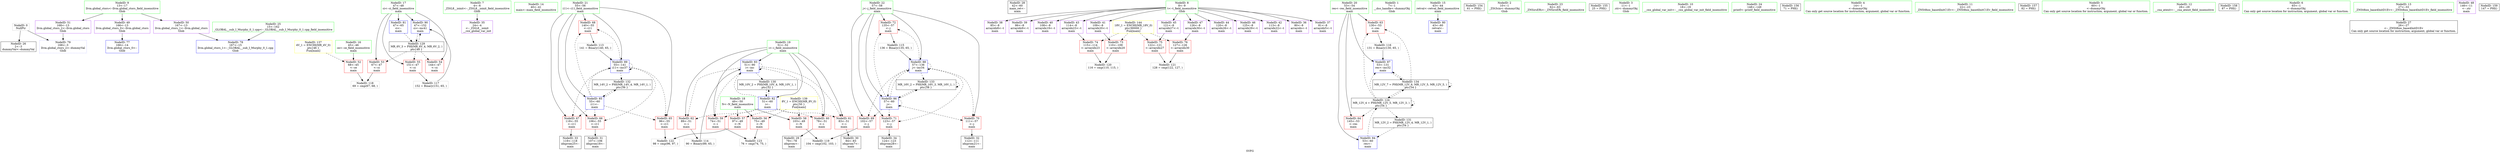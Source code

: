 digraph "SVFG" {
	label="SVFG";

	Node0x55a6f33ad160 [shape=record,color=grey,label="{NodeID: 0\nNullPtr}"];
	Node0x55a6f33ad160 -> Node0x55a6f33c29f0[style=solid];
	Node0x55a6f33ad160 -> Node0x55a6f33c6670[style=solid];
	Node0x55a6f33c6f90 [shape=record,color=blue,label="{NodeID: 90\n47\<--152\nci\<--inc41\nmain\n}"];
	Node0x55a6f33c6f90 -> Node0x55a6f33cf090[style=dashed];
	Node0x55a6f33addb0 [shape=record,color=green,label="{NodeID: 7\n4\<--6\n_ZStL8__ioinit\<--_ZStL8__ioinit_field_insensitive\nGlob }"];
	Node0x55a6f33addb0 -> Node0x55a6f33c31a0[style=solid];
	Node0x55a6f33c21b0 [shape=record,color=green,label="{NodeID: 14\n40\<--41\nmain\<--main_field_insensitive\n}"];
	Node0x55a6f33c25e0 [shape=record,color=green,label="{NodeID: 21\n55\<--56\ni11\<--i11_field_insensitive\nmain\n}"];
	Node0x55a6f33c25e0 -> Node0x55a6f33c5ab0[style=solid];
	Node0x55a6f33c25e0 -> Node0x55a6f33c5b80[style=solid];
	Node0x55a6f33c25e0 -> Node0x55a6f33c5c50[style=solid];
	Node0x55a6f33c25e0 -> Node0x55a6f33c5d20[style=solid];
	Node0x55a6f33c25e0 -> Node0x55a6f33c6b80[style=solid];
	Node0x55a6f33c25e0 -> Node0x55a6f33c6ec0[style=solid];
	Node0x55a6f33c2bf0 [shape=record,color=black,label="{NodeID: 28\n42\<--60\nmain_ret\<--\nmain\n}"];
	Node0x55a6f33c9030 [shape=record,color=grey,label="{NodeID: 118\n69 = cmp(67, 68, )\n}"];
	Node0x55a6f33c31a0 [shape=record,color=purple,label="{NodeID: 35\n24\<--4\n\<--_ZStL8__ioinit\n__cxx_global_var_init\n}"];
	Node0x55a6f33c3750 [shape=record,color=purple,label="{NodeID: 42\n113\<--8\narrayidx22\<--t\nmain\n}"];
	Node0x55a6f33cff90 [shape=record,color=black,label="{NodeID: 132\nMR_14V_2 = PHI(MR_14V_4, MR_14V_1, )\npts\{56 \}\n}"];
	Node0x55a6f33cff90 -> Node0x55a6f33c6b80[style=dashed];
	Node0x55a6f33c4d20 [shape=record,color=purple,label="{NodeID: 49\n166\<--13\nllvm.global_ctors_0\<--llvm.global_ctors\nGlob }"];
	Node0x55a6f33c4d20 -> Node0x55a6f33c6470[style=solid];
	Node0x55a6f33d2070 [shape=record,color=yellow,style=double,label="{NodeID: 139\n8V_1 = ENCHI(MR_8V_0)\npts\{50 \}\nFun[main]}"];
	Node0x55a6f33d2070 -> Node0x55a6f33c5360[style=dashed];
	Node0x55a6f33d2070 -> Node0x55a6f33c5430[style=dashed];
	Node0x55a6f33d2070 -> Node0x55a6f33c5500[style=dashed];
	Node0x55a6f33c5360 [shape=record,color=red,label="{NodeID: 56\n75\<--49\n\<--N\nmain\n}"];
	Node0x55a6f33c5360 -> Node0x55a6f33c97b0[style=solid];
	Node0x55a6f33c5910 [shape=record,color=red,label="{NodeID: 63\n130\<--53\n\<--res\nmain\n}"];
	Node0x55a6f33c5910 -> Node0x55a6f33c8d30[style=solid];
	Node0x55a6f33c5ec0 [shape=record,color=red,label="{NodeID: 70\n111\<--57\n\<--j\nmain\n}"];
	Node0x55a6f33c5ec0 -> Node0x55a6f33c2f30[style=solid];
	Node0x55a6f33c6470 [shape=record,color=blue,label="{NodeID: 77\n166\<--14\nllvm.global_ctors_0\<--\nGlob }"];
	Node0x55a6f33c6ab0 [shape=record,color=blue,label="{NodeID: 84\n53\<--60\nres\<--\nmain\n}"];
	Node0x55a6f33c6ab0 -> Node0x55a6f33cd790[style=dashed];
	Node0x55a6f33ac270 [shape=record,color=green,label="{NodeID: 1\n7\<--1\n__dso_handle\<--dummyObj\nGlob }"];
	Node0x55a6f33ade40 [shape=record,color=green,label="{NodeID: 8\n8\<--9\nt\<--t_field_insensitive\nGlob }"];
	Node0x55a6f33ade40 -> Node0x55a6f33c3270[style=solid];
	Node0x55a6f33ade40 -> Node0x55a6f33c3340[style=solid];
	Node0x55a6f33ade40 -> Node0x55a6f33c3410[style=solid];
	Node0x55a6f33ade40 -> Node0x55a6f33c34e0[style=solid];
	Node0x55a6f33ade40 -> Node0x55a6f33c35b0[style=solid];
	Node0x55a6f33ade40 -> Node0x55a6f33c3680[style=solid];
	Node0x55a6f33ade40 -> Node0x55a6f33c3750[style=solid];
	Node0x55a6f33ade40 -> Node0x55a6f33c3820[style=solid];
	Node0x55a6f33ade40 -> Node0x55a6f33c38f0[style=solid];
	Node0x55a6f33ade40 -> Node0x55a6f33c39c0[style=solid];
	Node0x55a6f33ade40 -> Node0x55a6f33c3a90[style=solid];
	Node0x55a6f33ade40 -> Node0x55a6f33c3b60[style=solid];
	Node0x55a6f33c2240 [shape=record,color=green,label="{NodeID: 15\n43\<--44\nretval\<--retval_field_insensitive\nmain\n}"];
	Node0x55a6f33c2240 -> Node0x55a6f33c6770[style=solid];
	Node0x55a6f33c26b0 [shape=record,color=green,label="{NodeID: 22\n57\<--58\nj\<--j_field_insensitive\nmain\n}"];
	Node0x55a6f33c26b0 -> Node0x55a6f33c5df0[style=solid];
	Node0x55a6f33c26b0 -> Node0x55a6f33c5ec0[style=solid];
	Node0x55a6f33c26b0 -> Node0x55a6f33c5f90[style=solid];
	Node0x55a6f33c26b0 -> Node0x55a6f33c6060[style=solid];
	Node0x55a6f33c26b0 -> Node0x55a6f33c6c50[style=solid];
	Node0x55a6f33c26b0 -> Node0x55a6f33c6df0[style=solid];
	Node0x55a6f33c2cc0 [shape=record,color=black,label="{NodeID: 29\n79\<--78\nidxprom\<--\nmain\n}"];
	Node0x55a6f33c91b0 [shape=record,color=grey,label="{NodeID: 119\n104 = cmp(102, 103, )\n}"];
	Node0x55a6f33c3270 [shape=record,color=purple,label="{NodeID: 36\n80\<--8\narrayidx\<--t\nmain\n}"];
	Node0x55a6f33c3820 [shape=record,color=purple,label="{NodeID: 43\n114\<--8\narrayidx23\<--t\nmain\n}"];
	Node0x55a6f33c3820 -> Node0x55a6f33c6200[style=solid];
	Node0x55a6f33d0490 [shape=record,color=black,label="{NodeID: 133\nMR_16V_2 = PHI(MR_16V_3, MR_16V_1, )\npts\{58 \}\n}"];
	Node0x55a6f33d0490 -> Node0x55a6f33c6c50[style=dashed];
	Node0x55a6f33d0490 -> Node0x55a6f33d0490[style=dashed];
	Node0x55a6f33c4e20 [shape=record,color=purple,label="{NodeID: 50\n167\<--13\nllvm.global_ctors_1\<--llvm.global_ctors\nGlob }"];
	Node0x55a6f33c4e20 -> Node0x55a6f33c6570[style=solid];
	Node0x55a6f33c5430 [shape=record,color=red,label="{NodeID: 57\n97\<--49\n\<--N\nmain\n}"];
	Node0x55a6f33c5430 -> Node0x55a6f33c9630[style=solid];
	Node0x55a6f33c59e0 [shape=record,color=red,label="{NodeID: 64\n145\<--53\n\<--res\nmain\n}"];
	Node0x55a6f323b150 [shape=record,color=black,label="{NodeID: 154\n61 = PHI()\n}"];
	Node0x55a6f33c5f90 [shape=record,color=red,label="{NodeID: 71\n123\<--57\n\<--j\nmain\n}"];
	Node0x55a6f33c5f90 -> Node0x55a6f33c30d0[style=solid];
	Node0x55a6f33c6570 [shape=record,color=blue,label="{NodeID: 78\n167\<--15\nllvm.global_ctors_1\<--_GLOBAL__sub_I_Murphy_0_1.cpp\nGlob }"];
	Node0x55a6f33c6b80 [shape=record,color=blue,label="{NodeID: 85\n55\<--60\ni11\<--\nmain\n}"];
	Node0x55a6f33c6b80 -> Node0x55a6f33c5ab0[style=dashed];
	Node0x55a6f33c6b80 -> Node0x55a6f33c5b80[style=dashed];
	Node0x55a6f33c6b80 -> Node0x55a6f33c5c50[style=dashed];
	Node0x55a6f33c6b80 -> Node0x55a6f33c5d20[style=dashed];
	Node0x55a6f33c6b80 -> Node0x55a6f33c6ec0[style=dashed];
	Node0x55a6f33c6b80 -> Node0x55a6f33cff90[style=dashed];
	Node0x55a6f33ad480 [shape=record,color=green,label="{NodeID: 2\n10\<--1\n_ZSt3cin\<--dummyObj\nGlob }"];
	Node0x55a6f33aded0 [shape=record,color=green,label="{NodeID: 9\n13\<--17\nllvm.global_ctors\<--llvm.global_ctors_field_insensitive\nGlob }"];
	Node0x55a6f33aded0 -> Node0x55a6f33c4d20[style=solid];
	Node0x55a6f33aded0 -> Node0x55a6f33c4e20[style=solid];
	Node0x55a6f33aded0 -> Node0x55a6f33c4f20[style=solid];
	Node0x55a6f33c22d0 [shape=record,color=green,label="{NodeID: 16\n45\<--46\nce\<--ce_field_insensitive\nmain\n}"];
	Node0x55a6f33c22d0 -> Node0x55a6f33c5020[style=solid];
	Node0x55a6f33c2780 [shape=record,color=green,label="{NodeID: 23\n62\<--63\n_ZNSirsERi\<--_ZNSirsERi_field_insensitive\n}"];
	Node0x55a6f33c88f0 [shape=record,color=grey,label="{NodeID: 113\n141 = Binary(140, 65, )\n}"];
	Node0x55a6f33c88f0 -> Node0x55a6f33c6ec0[style=solid];
	Node0x55a6f33c2d90 [shape=record,color=black,label="{NodeID: 30\n84\<--83\nidxprom7\<--\nmain\n}"];
	Node0x55a6f33c9330 [shape=record,color=grey,label="{NodeID: 120\n116 = cmp(110, 115, )\n}"];
	Node0x55a6f33c3340 [shape=record,color=purple,label="{NodeID: 37\n81\<--8\narrayidx5\<--t\nmain\n}"];
	Node0x55a6f33c38f0 [shape=record,color=purple,label="{NodeID: 44\n120\<--8\narrayidx26\<--t\nmain\n}"];
	Node0x55a6f33d0990 [shape=record,color=black,label="{NodeID: 134\nMR_12V_7 = PHI(MR_12V_6, MR_12V_5, MR_12V_5, )\npts\{54 \}\n}"];
	Node0x55a6f33d0990 -> Node0x55a6f33c5910[style=dashed];
	Node0x55a6f33d0990 -> Node0x55a6f33c6d20[style=dashed];
	Node0x55a6f33d0990 -> Node0x55a6f33cd790[style=dashed];
	Node0x55a6f33d0990 -> Node0x55a6f33d0990[style=dashed];
	Node0x55a6f33c4f20 [shape=record,color=purple,label="{NodeID: 51\n168\<--13\nllvm.global_ctors_2\<--llvm.global_ctors\nGlob }"];
	Node0x55a6f33c4f20 -> Node0x55a6f33c6670[style=solid];
	Node0x55a6f33c5500 [shape=record,color=red,label="{NodeID: 58\n103\<--49\n\<--N\nmain\n}"];
	Node0x55a6f33c5500 -> Node0x55a6f33c91b0[style=solid];
	Node0x55a6f33c5ab0 [shape=record,color=red,label="{NodeID: 65\n96\<--55\n\<--i11\nmain\n}"];
	Node0x55a6f33c5ab0 -> Node0x55a6f33c9630[style=solid];
	Node0x55a6f33d8b10 [shape=record,color=black,label="{NodeID: 155\n25 = PHI()\n}"];
	Node0x55a6f33c6060 [shape=record,color=red,label="{NodeID: 72\n135\<--57\n\<--j\nmain\n}"];
	Node0x55a6f33c6060 -> Node0x55a6f33c8bb0[style=solid];
	Node0x55a6f33c6670 [shape=record,color=blue, style = dotted,label="{NodeID: 79\n168\<--3\nllvm.global_ctors_2\<--dummyVal\nGlob }"];
	Node0x55a6f33c6c50 [shape=record,color=blue,label="{NodeID: 86\n57\<--60\nj\<--\nmain\n}"];
	Node0x55a6f33c6c50 -> Node0x55a6f33c5df0[style=dashed];
	Node0x55a6f33c6c50 -> Node0x55a6f33c5ec0[style=dashed];
	Node0x55a6f33c6c50 -> Node0x55a6f33c5f90[style=dashed];
	Node0x55a6f33c6c50 -> Node0x55a6f33c6060[style=dashed];
	Node0x55a6f33c6c50 -> Node0x55a6f33c6c50[style=dashed];
	Node0x55a6f33c6c50 -> Node0x55a6f33c6df0[style=dashed];
	Node0x55a6f33c6c50 -> Node0x55a6f33d0490[style=dashed];
	Node0x55a6f33ae6e0 [shape=record,color=green,label="{NodeID: 3\n11\<--1\n.str\<--dummyObj\nGlob }"];
	Node0x55a6f33ae840 [shape=record,color=green,label="{NodeID: 10\n18\<--19\n__cxx_global_var_init\<--__cxx_global_var_init_field_insensitive\n}"];
	Node0x55a6f33c2360 [shape=record,color=green,label="{NodeID: 17\n47\<--48\nci\<--ci_field_insensitive\nmain\n}"];
	Node0x55a6f33c2360 -> Node0x55a6f33c50f0[style=solid];
	Node0x55a6f33c2360 -> Node0x55a6f33c51c0[style=solid];
	Node0x55a6f33c2360 -> Node0x55a6f33c5290[style=solid];
	Node0x55a6f33c2360 -> Node0x55a6f33c6840[style=solid];
	Node0x55a6f33c2360 -> Node0x55a6f33c6f90[style=solid];
	Node0x55a6f33c2850 [shape=record,color=green,label="{NodeID: 24\n148\<--149\nprintf\<--printf_field_insensitive\n}"];
	Node0x55a6f33c8a30 [shape=record,color=grey,label="{NodeID: 114\n90 = Binary(89, 65, )\n}"];
	Node0x55a6f33c8a30 -> Node0x55a6f33c69e0[style=solid];
	Node0x55a6f33c2e60 [shape=record,color=black,label="{NodeID: 31\n107\<--106\nidxprom18\<--\nmain\n}"];
	Node0x55a6f33c94b0 [shape=record,color=grey,label="{NodeID: 121\n128 = cmp(122, 127, )\n}"];
	Node0x55a6f33c3410 [shape=record,color=purple,label="{NodeID: 38\n85\<--8\narrayidx8\<--t\nmain\n}"];
	Node0x55a6f33c39c0 [shape=record,color=purple,label="{NodeID: 45\n121\<--8\narrayidx27\<--t\nmain\n}"];
	Node0x55a6f33c39c0 -> Node0x55a6f33c62d0[style=solid];
	Node0x55a6f33c5020 [shape=record,color=red,label="{NodeID: 52\n68\<--45\n\<--ce\nmain\n}"];
	Node0x55a6f33c5020 -> Node0x55a6f33c9030[style=solid];
	Node0x55a6f33c55d0 [shape=record,color=red,label="{NodeID: 59\n74\<--51\n\<--i\nmain\n}"];
	Node0x55a6f33c55d0 -> Node0x55a6f33c97b0[style=solid];
	Node0x55a6f33c5b80 [shape=record,color=red,label="{NodeID: 66\n106\<--55\n\<--i11\nmain\n}"];
	Node0x55a6f33c5b80 -> Node0x55a6f33c2e60[style=solid];
	Node0x55a6f33d8c10 [shape=record,color=black,label="{NodeID: 156\n71 = PHI()\n}"];
	Node0x55a6f33c6130 [shape=record,color=red,label="{NodeID: 73\n110\<--109\n\<--arrayidx20\nmain\n}"];
	Node0x55a6f33c6130 -> Node0x55a6f33c9330[style=solid];
	Node0x55a6f33c6770 [shape=record,color=blue,label="{NodeID: 80\n43\<--60\nretval\<--\nmain\n}"];
	Node0x55a6f33c6d20 [shape=record,color=blue,label="{NodeID: 87\n53\<--131\nres\<--inc32\nmain\n}"];
	Node0x55a6f33c6d20 -> Node0x55a6f33d0990[style=dashed];
	Node0x55a6f33ad7f0 [shape=record,color=green,label="{NodeID: 4\n14\<--1\n\<--dummyObj\nCan only get source location for instruction, argument, global var or function.}"];
	Node0x55a6f33ae910 [shape=record,color=green,label="{NodeID: 11\n22\<--23\n_ZNSt8ios_base4InitC1Ev\<--_ZNSt8ios_base4InitC1Ev_field_insensitive\n}"];
	Node0x55a6f33c23f0 [shape=record,color=green,label="{NodeID: 18\n49\<--50\nN\<--N_field_insensitive\nmain\n}"];
	Node0x55a6f33c23f0 -> Node0x55a6f33c5360[style=solid];
	Node0x55a6f33c23f0 -> Node0x55a6f33c5430[style=solid];
	Node0x55a6f33c23f0 -> Node0x55a6f33c5500[style=solid];
	Node0x55a6f33c2920 [shape=record,color=green,label="{NodeID: 25\n15\<--162\n_GLOBAL__sub_I_Murphy_0_1.cpp\<--_GLOBAL__sub_I_Murphy_0_1.cpp_field_insensitive\n}"];
	Node0x55a6f33c2920 -> Node0x55a6f33c6570[style=solid];
	Node0x55a6f33c8bb0 [shape=record,color=grey,label="{NodeID: 115\n136 = Binary(135, 65, )\n}"];
	Node0x55a6f33c8bb0 -> Node0x55a6f33c6df0[style=solid];
	Node0x55a6f33c2f30 [shape=record,color=black,label="{NodeID: 32\n112\<--111\nidxprom21\<--\nmain\n}"];
	Node0x55a6f33c9630 [shape=record,color=grey,label="{NodeID: 122\n98 = cmp(96, 97, )\n}"];
	Node0x55a6f33c34e0 [shape=record,color=purple,label="{NodeID: 39\n86\<--8\narrayidx9\<--t\nmain\n}"];
	Node0x55a6f33cf090 [shape=record,color=black,label="{NodeID: 129\nMR_6V_3 = PHI(MR_6V_4, MR_6V_2, )\npts\{48 \}\n}"];
	Node0x55a6f33cf090 -> Node0x55a6f33c50f0[style=dashed];
	Node0x55a6f33cf090 -> Node0x55a6f33c51c0[style=dashed];
	Node0x55a6f33cf090 -> Node0x55a6f33c5290[style=dashed];
	Node0x55a6f33cf090 -> Node0x55a6f33c6f90[style=dashed];
	Node0x55a6f33c3a90 [shape=record,color=purple,label="{NodeID: 46\n125\<--8\narrayidx29\<--t\nmain\n}"];
	Node0x55a6f33c50f0 [shape=record,color=red,label="{NodeID: 53\n67\<--47\n\<--ci\nmain\n}"];
	Node0x55a6f33c50f0 -> Node0x55a6f33c9030[style=solid];
	Node0x55a6f33c56a0 [shape=record,color=red,label="{NodeID: 60\n78\<--51\n\<--i\nmain\n}"];
	Node0x55a6f33c56a0 -> Node0x55a6f33c2cc0[style=solid];
	Node0x55a6f33c5c50 [shape=record,color=red,label="{NodeID: 67\n118\<--55\n\<--i11\nmain\n}"];
	Node0x55a6f33c5c50 -> Node0x55a6f33c3000[style=solid];
	Node0x55a6f33d8d10 [shape=record,color=black,label="{NodeID: 157\n82 = PHI()\n}"];
	Node0x55a6f33c6200 [shape=record,color=red,label="{NodeID: 74\n115\<--114\n\<--arrayidx23\nmain\n}"];
	Node0x55a6f33c6200 -> Node0x55a6f33c9330[style=solid];
	Node0x55a6f33c6840 [shape=record,color=blue,label="{NodeID: 81\n47\<--65\nci\<--\nmain\n}"];
	Node0x55a6f33c6840 -> Node0x55a6f33cf090[style=dashed];
	Node0x55a6f33c6df0 [shape=record,color=blue,label="{NodeID: 88\n57\<--136\nj\<--inc34\nmain\n}"];
	Node0x55a6f33c6df0 -> Node0x55a6f33c5df0[style=dashed];
	Node0x55a6f33c6df0 -> Node0x55a6f33c5ec0[style=dashed];
	Node0x55a6f33c6df0 -> Node0x55a6f33c5f90[style=dashed];
	Node0x55a6f33c6df0 -> Node0x55a6f33c6060[style=dashed];
	Node0x55a6f33c6df0 -> Node0x55a6f33c6c50[style=dashed];
	Node0x55a6f33c6df0 -> Node0x55a6f33c6df0[style=dashed];
	Node0x55a6f33c6df0 -> Node0x55a6f33d0490[style=dashed];
	Node0x55a6f33ad5b0 [shape=record,color=green,label="{NodeID: 5\n60\<--1\n\<--dummyObj\nCan only get source location for instruction, argument, global var or function.}"];
	Node0x55a6f33ae9e0 [shape=record,color=green,label="{NodeID: 12\n28\<--29\n__cxa_atexit\<--__cxa_atexit_field_insensitive\n}"];
	Node0x55a6f33c2480 [shape=record,color=green,label="{NodeID: 19\n51\<--52\ni\<--i_field_insensitive\nmain\n}"];
	Node0x55a6f33c2480 -> Node0x55a6f33c55d0[style=solid];
	Node0x55a6f33c2480 -> Node0x55a6f33c56a0[style=solid];
	Node0x55a6f33c2480 -> Node0x55a6f33c5770[style=solid];
	Node0x55a6f33c2480 -> Node0x55a6f33c5840[style=solid];
	Node0x55a6f33c2480 -> Node0x55a6f33c6910[style=solid];
	Node0x55a6f33c2480 -> Node0x55a6f33c69e0[style=solid];
	Node0x55a6f33c29f0 [shape=record,color=black,label="{NodeID: 26\n2\<--3\ndummyVal\<--dummyVal\n}"];
	Node0x55a6f33c8d30 [shape=record,color=grey,label="{NodeID: 116\n131 = Binary(130, 65, )\n}"];
	Node0x55a6f33c8d30 -> Node0x55a6f33c6d20[style=solid];
	Node0x55a6f33c3000 [shape=record,color=black,label="{NodeID: 33\n119\<--118\nidxprom25\<--\nmain\n}"];
	Node0x55a6f33c97b0 [shape=record,color=grey,label="{NodeID: 123\n76 = cmp(74, 75, )\n}"];
	Node0x55a6f33c35b0 [shape=record,color=purple,label="{NodeID: 40\n108\<--8\narrayidx19\<--t\nmain\n}"];
	Node0x55a6f33cf590 [shape=record,color=black,label="{NodeID: 130\nMR_10V_2 = PHI(MR_10V_4, MR_10V_1, )\npts\{52 \}\n}"];
	Node0x55a6f33cf590 -> Node0x55a6f33c6910[style=dashed];
	Node0x55a6f33c3b60 [shape=record,color=purple,label="{NodeID: 47\n126\<--8\narrayidx30\<--t\nmain\n}"];
	Node0x55a6f33c3b60 -> Node0x55a6f33c63a0[style=solid];
	Node0x55a6f33d1eb0 [shape=record,color=yellow,style=double,label="{NodeID: 137\n4V_1 = ENCHI(MR_4V_0)\npts\{46 \}\nFun[main]}"];
	Node0x55a6f33d1eb0 -> Node0x55a6f33c5020[style=dashed];
	Node0x55a6f33c51c0 [shape=record,color=red,label="{NodeID: 54\n144\<--47\n\<--ci\nmain\n}"];
	Node0x55a6f33d24d0 [shape=record,color=yellow,style=double,label="{NodeID: 144\n18V_1 = ENCHI(MR_18V_0)\npts\{90000 \}\nFun[main]}"];
	Node0x55a6f33d24d0 -> Node0x55a6f33c6130[style=dashed];
	Node0x55a6f33d24d0 -> Node0x55a6f33c6200[style=dashed];
	Node0x55a6f33d24d0 -> Node0x55a6f33c62d0[style=dashed];
	Node0x55a6f33d24d0 -> Node0x55a6f33c63a0[style=dashed];
	Node0x55a6f33c5770 [shape=record,color=red,label="{NodeID: 61\n83\<--51\n\<--i\nmain\n}"];
	Node0x55a6f33c5770 -> Node0x55a6f33c2d90[style=solid];
	Node0x55a6f33c5d20 [shape=record,color=red,label="{NodeID: 68\n140\<--55\n\<--i11\nmain\n}"];
	Node0x55a6f33c5d20 -> Node0x55a6f33c88f0[style=solid];
	Node0x55a6f33d8e70 [shape=record,color=black,label="{NodeID: 158\n87 = PHI()\n}"];
	Node0x55a6f33c62d0 [shape=record,color=red,label="{NodeID: 75\n122\<--121\n\<--arrayidx27\nmain\n}"];
	Node0x55a6f33c62d0 -> Node0x55a6f33c94b0[style=solid];
	Node0x55a6f33c6910 [shape=record,color=blue,label="{NodeID: 82\n51\<--60\ni\<--\nmain\n}"];
	Node0x55a6f33c6910 -> Node0x55a6f33c55d0[style=dashed];
	Node0x55a6f33c6910 -> Node0x55a6f33c56a0[style=dashed];
	Node0x55a6f33c6910 -> Node0x55a6f33c5770[style=dashed];
	Node0x55a6f33c6910 -> Node0x55a6f33c5840[style=dashed];
	Node0x55a6f33c6910 -> Node0x55a6f33c69e0[style=dashed];
	Node0x55a6f33c6910 -> Node0x55a6f33cf590[style=dashed];
	Node0x55a6f33c6ec0 [shape=record,color=blue,label="{NodeID: 89\n55\<--141\ni11\<--inc37\nmain\n}"];
	Node0x55a6f33c6ec0 -> Node0x55a6f33c5ab0[style=dashed];
	Node0x55a6f33c6ec0 -> Node0x55a6f33c5b80[style=dashed];
	Node0x55a6f33c6ec0 -> Node0x55a6f33c5c50[style=dashed];
	Node0x55a6f33c6ec0 -> Node0x55a6f33c5d20[style=dashed];
	Node0x55a6f33c6ec0 -> Node0x55a6f33c6ec0[style=dashed];
	Node0x55a6f33c6ec0 -> Node0x55a6f33cff90[style=dashed];
	Node0x55a6f33ad640 [shape=record,color=green,label="{NodeID: 6\n65\<--1\n\<--dummyObj\nCan only get source location for instruction, argument, global var or function.}"];
	Node0x55a6f33c2120 [shape=record,color=green,label="{NodeID: 13\n27\<--33\n_ZNSt8ios_base4InitD1Ev\<--_ZNSt8ios_base4InitD1Ev_field_insensitive\n}"];
	Node0x55a6f33c2120 -> Node0x55a6f33c2af0[style=solid];
	Node0x55a6f33c2510 [shape=record,color=green,label="{NodeID: 20\n53\<--54\nres\<--res_field_insensitive\nmain\n}"];
	Node0x55a6f33c2510 -> Node0x55a6f33c5910[style=solid];
	Node0x55a6f33c2510 -> Node0x55a6f33c59e0[style=solid];
	Node0x55a6f33c2510 -> Node0x55a6f33c6ab0[style=solid];
	Node0x55a6f33c2510 -> Node0x55a6f33c6d20[style=solid];
	Node0x55a6f33c2af0 [shape=record,color=black,label="{NodeID: 27\n26\<--27\n\<--_ZNSt8ios_base4InitD1Ev\nCan only get source location for instruction, argument, global var or function.}"];
	Node0x55a6f33c8eb0 [shape=record,color=grey,label="{NodeID: 117\n152 = Binary(151, 65, )\n}"];
	Node0x55a6f33c8eb0 -> Node0x55a6f33c6f90[style=solid];
	Node0x55a6f33c30d0 [shape=record,color=black,label="{NodeID: 34\n124\<--123\nidxprom28\<--\nmain\n}"];
	Node0x55a6f33cd790 [shape=record,color=black,label="{NodeID: 124\nMR_12V_4 = PHI(MR_12V_5, MR_12V_3, )\npts\{54 \}\n}"];
	Node0x55a6f33cd790 -> Node0x55a6f33c5910[style=dashed];
	Node0x55a6f33cd790 -> Node0x55a6f33c59e0[style=dashed];
	Node0x55a6f33cd790 -> Node0x55a6f33c6d20[style=dashed];
	Node0x55a6f33cd790 -> Node0x55a6f33cd790[style=dashed];
	Node0x55a6f33cd790 -> Node0x55a6f33cfa90[style=dashed];
	Node0x55a6f33cd790 -> Node0x55a6f33d0990[style=dashed];
	Node0x55a6f33c3680 [shape=record,color=purple,label="{NodeID: 41\n109\<--8\narrayidx20\<--t\nmain\n}"];
	Node0x55a6f33c3680 -> Node0x55a6f33c6130[style=solid];
	Node0x55a6f33cfa90 [shape=record,color=black,label="{NodeID: 131\nMR_12V_2 = PHI(MR_12V_4, MR_12V_1, )\npts\{54 \}\n}"];
	Node0x55a6f33cfa90 -> Node0x55a6f33c6ab0[style=dashed];
	Node0x55a6f33c4c50 [shape=record,color=purple,label="{NodeID: 48\n146\<--11\n\<--.str\nmain\n}"];
	Node0x55a6f33c5290 [shape=record,color=red,label="{NodeID: 55\n151\<--47\n\<--ci\nmain\n}"];
	Node0x55a6f33c5290 -> Node0x55a6f33c8eb0[style=solid];
	Node0x55a6f33c5840 [shape=record,color=red,label="{NodeID: 62\n89\<--51\n\<--i\nmain\n}"];
	Node0x55a6f33c5840 -> Node0x55a6f33c8a30[style=solid];
	Node0x55a6f33c5df0 [shape=record,color=red,label="{NodeID: 69\n102\<--57\n\<--j\nmain\n}"];
	Node0x55a6f33c5df0 -> Node0x55a6f33c91b0[style=solid];
	Node0x55a6f33d8f40 [shape=record,color=black,label="{NodeID: 159\n147 = PHI()\n}"];
	Node0x55a6f33c63a0 [shape=record,color=red,label="{NodeID: 76\n127\<--126\n\<--arrayidx30\nmain\n}"];
	Node0x55a6f33c63a0 -> Node0x55a6f33c94b0[style=solid];
	Node0x55a6f33c69e0 [shape=record,color=blue,label="{NodeID: 83\n51\<--90\ni\<--inc\nmain\n}"];
	Node0x55a6f33c69e0 -> Node0x55a6f33c55d0[style=dashed];
	Node0x55a6f33c69e0 -> Node0x55a6f33c56a0[style=dashed];
	Node0x55a6f33c69e0 -> Node0x55a6f33c5770[style=dashed];
	Node0x55a6f33c69e0 -> Node0x55a6f33c5840[style=dashed];
	Node0x55a6f33c69e0 -> Node0x55a6f33c69e0[style=dashed];
	Node0x55a6f33c69e0 -> Node0x55a6f33cf590[style=dashed];
}
